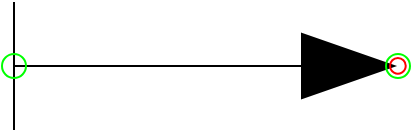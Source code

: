 <mxfile compressed="false" version="20.3.0" type="device">
  <diagram name="ND0028" id="pZUCFqLEkIhGJ9fpKpeo">
    <mxGraphModel dx="469" dy="281" grid="1" gridSize="2" guides="1" tooltips="1" connect="1" arrows="1" fold="1" page="1" pageScale="1" pageWidth="1169" pageHeight="827" math="0" shadow="0">
      <root>
        <mxCell id="jstzb9-jNweRadbk4aqs-0" />
        <object label="Symbol" Width="12" Height="4" UoM="mm" id="jstzb9-jNweRadbk4aqs-124">
          <mxCell style="" parent="jstzb9-jNweRadbk4aqs-0" />
        </object>
        <mxCell id="jstzb9-jNweRadbk4aqs-125" value="" style="triangle;whiteSpace=wrap;html=1;fontFamily=Helvetica;fontSize=16;fillColor=#000000;" parent="jstzb9-jNweRadbk4aqs-124" vertex="1">
          <mxGeometry x="400" y="176" width="46" height="32" as="geometry" />
        </mxCell>
        <mxCell id="8_dzSsTyCsE6NcApi0Qt-1" value="" style="endArrow=none;html=1;rounded=0;" parent="jstzb9-jNweRadbk4aqs-124" edge="1">
          <mxGeometry width="50" height="50" relative="1" as="geometry">
            <mxPoint x="256" y="224" as="sourcePoint" />
            <mxPoint x="256" y="160" as="targetPoint" />
          </mxGeometry>
        </mxCell>
        <mxCell id="8_dzSsTyCsE6NcApi0Qt-2" value="" style="endArrow=none;html=1;rounded=0;" parent="jstzb9-jNweRadbk4aqs-124" edge="1">
          <mxGeometry width="50" height="50" relative="1" as="geometry">
            <mxPoint x="400" y="192" as="sourcePoint" />
            <mxPoint x="256" y="192" as="targetPoint" />
          </mxGeometry>
        </mxCell>
        <mxCell id="jstzb9-jNweRadbk4aqs-126" value="Connection" style="" parent="jstzb9-jNweRadbk4aqs-0" />
        <mxCell id="8_dzSsTyCsE6NcApi0Qt-3" value="" style="endArrow=none;html=1;rounded=0;startArrow=none;" parent="jstzb9-jNweRadbk4aqs-126" source="8_dzSsTyCsE6NcApi0Qt-4" edge="1">
          <mxGeometry width="50" height="50" relative="1" as="geometry">
            <mxPoint x="400" y="191" as="sourcePoint" />
            <mxPoint x="256" y="191.0" as="targetPoint" />
          </mxGeometry>
        </mxCell>
        <object label="Connection" PipingConnector="Y" LabelConnector="N" SignalConnector="N" Direction="180" AuxiliaryConnector="N" id="8_dzSsTyCsE6NcApi0Qt-4">
          <mxCell style="vsdxID=1407;fillColor=none;gradientColor=none;shape=stencil(rVFbDsIgEDwNnyQU4glqvcfGblsilmZBS28vZGMsxg9j/JvZmX1kR5g2TLCg0CpE8hdcbR8nYY5CaztPSDZmJEwnTDt4wpH8be6ZL1CcBV39vUxI3KdKh1YbswPTEzuBzlmiVGmKau9zUKM+jlJJQrJBko8QrZ+rrQ5oRJnXyMHBWElhRVx25ebnw/5zVvPFWRm83jxY5zilvf4eSy5xpKZ7AA==);strokeColor=#00FF00;strokeWidth=1;points=[[0.5,0.5,0,0,0]];labelBackgroundColor=none;rounded=0;html=1;whiteSpace=wrap;aspect=fixed;noLabel=1;snapToPoint=1;container=0;fontSize=16;fontFamily=Helvetica;" parent="jstzb9-jNweRadbk4aqs-126" vertex="1">
            <mxGeometry x="250" y="186" width="12" height="12" as="geometry" />
          </mxCell>
        </object>
        <object label="Connection" PipingConnector="Y" LabelConnector="N" SignalConnector="N" Direction="0" AuxiliaryConnector="N" id="8_dzSsTyCsE6NcApi0Qt-5">
          <mxCell style="vsdxID=1407;fillColor=none;gradientColor=none;shape=stencil(rVFbDsIgEDwNnyQU4glqvcfGblsilmZBS28vZGMsxg9j/JvZmX1kR5g2TLCg0CpE8hdcbR8nYY5CaztPSDZmJEwnTDt4wpH8be6ZL1CcBV39vUxI3KdKh1YbswPTEzuBzlmiVGmKau9zUKM+jlJJQrJBko8QrZ+rrQ5oRJnXyMHBWElhRVx25ebnw/5zVvPFWRm83jxY5zilvf4eSy5xpKZ7AA==);strokeColor=#00FF00;strokeWidth=1;points=[[0.5,0.5,0,0,0]];labelBackgroundColor=none;rounded=0;html=1;whiteSpace=wrap;aspect=fixed;noLabel=1;snapToPoint=1;container=0;fontSize=16;" parent="jstzb9-jNweRadbk4aqs-126" vertex="1">
            <mxGeometry x="442" y="186" width="12" height="12" as="geometry" />
          </mxCell>
        </object>
        <mxCell id="jstzb9-jNweRadbk4aqs-132" value="Label" style="" parent="jstzb9-jNweRadbk4aqs-0" />
        <mxCell id="jstzb9-jNweRadbk4aqs-133" value="Origo" style="" parent="jstzb9-jNweRadbk4aqs-0" />
        <object label="origo" id="jstzb9-jNweRadbk4aqs-134">
          <mxCell style="vsdxID=1407;fillColor=none;gradientColor=none;shape=stencil(rVFbDsIgEDwNnyQU4glqvcfGblsilmZBS28vZGMsxg9j/JvZmX1kR5g2TLCg0CpE8hdcbR8nYY5CaztPSDZmJEwnTDt4wpH8be6ZL1CcBV39vUxI3KdKh1YbswPTEzuBzlmiVGmKau9zUKM+jlJJQrJBko8QrZ+rrQ5oRJnXyMHBWElhRVx25ebnw/5zVvPFWRm83jxY5zilvf4eSy5xpKZ7AA==);strokeColor=#ff0000;strokeWidth=1;points=[[0.5,0.5,0,0,0]];labelBackgroundColor=none;rounded=0;html=1;whiteSpace=wrap;aspect=fixed;noLabel=1;snapToPoint=1;" parent="jstzb9-jNweRadbk4aqs-133" vertex="1">
            <mxGeometry x="444" y="188" width="7.874" height="7.87" as="geometry" />
          </mxCell>
        </object>
      </root>
    </mxGraphModel>
  </diagram>
</mxfile>
